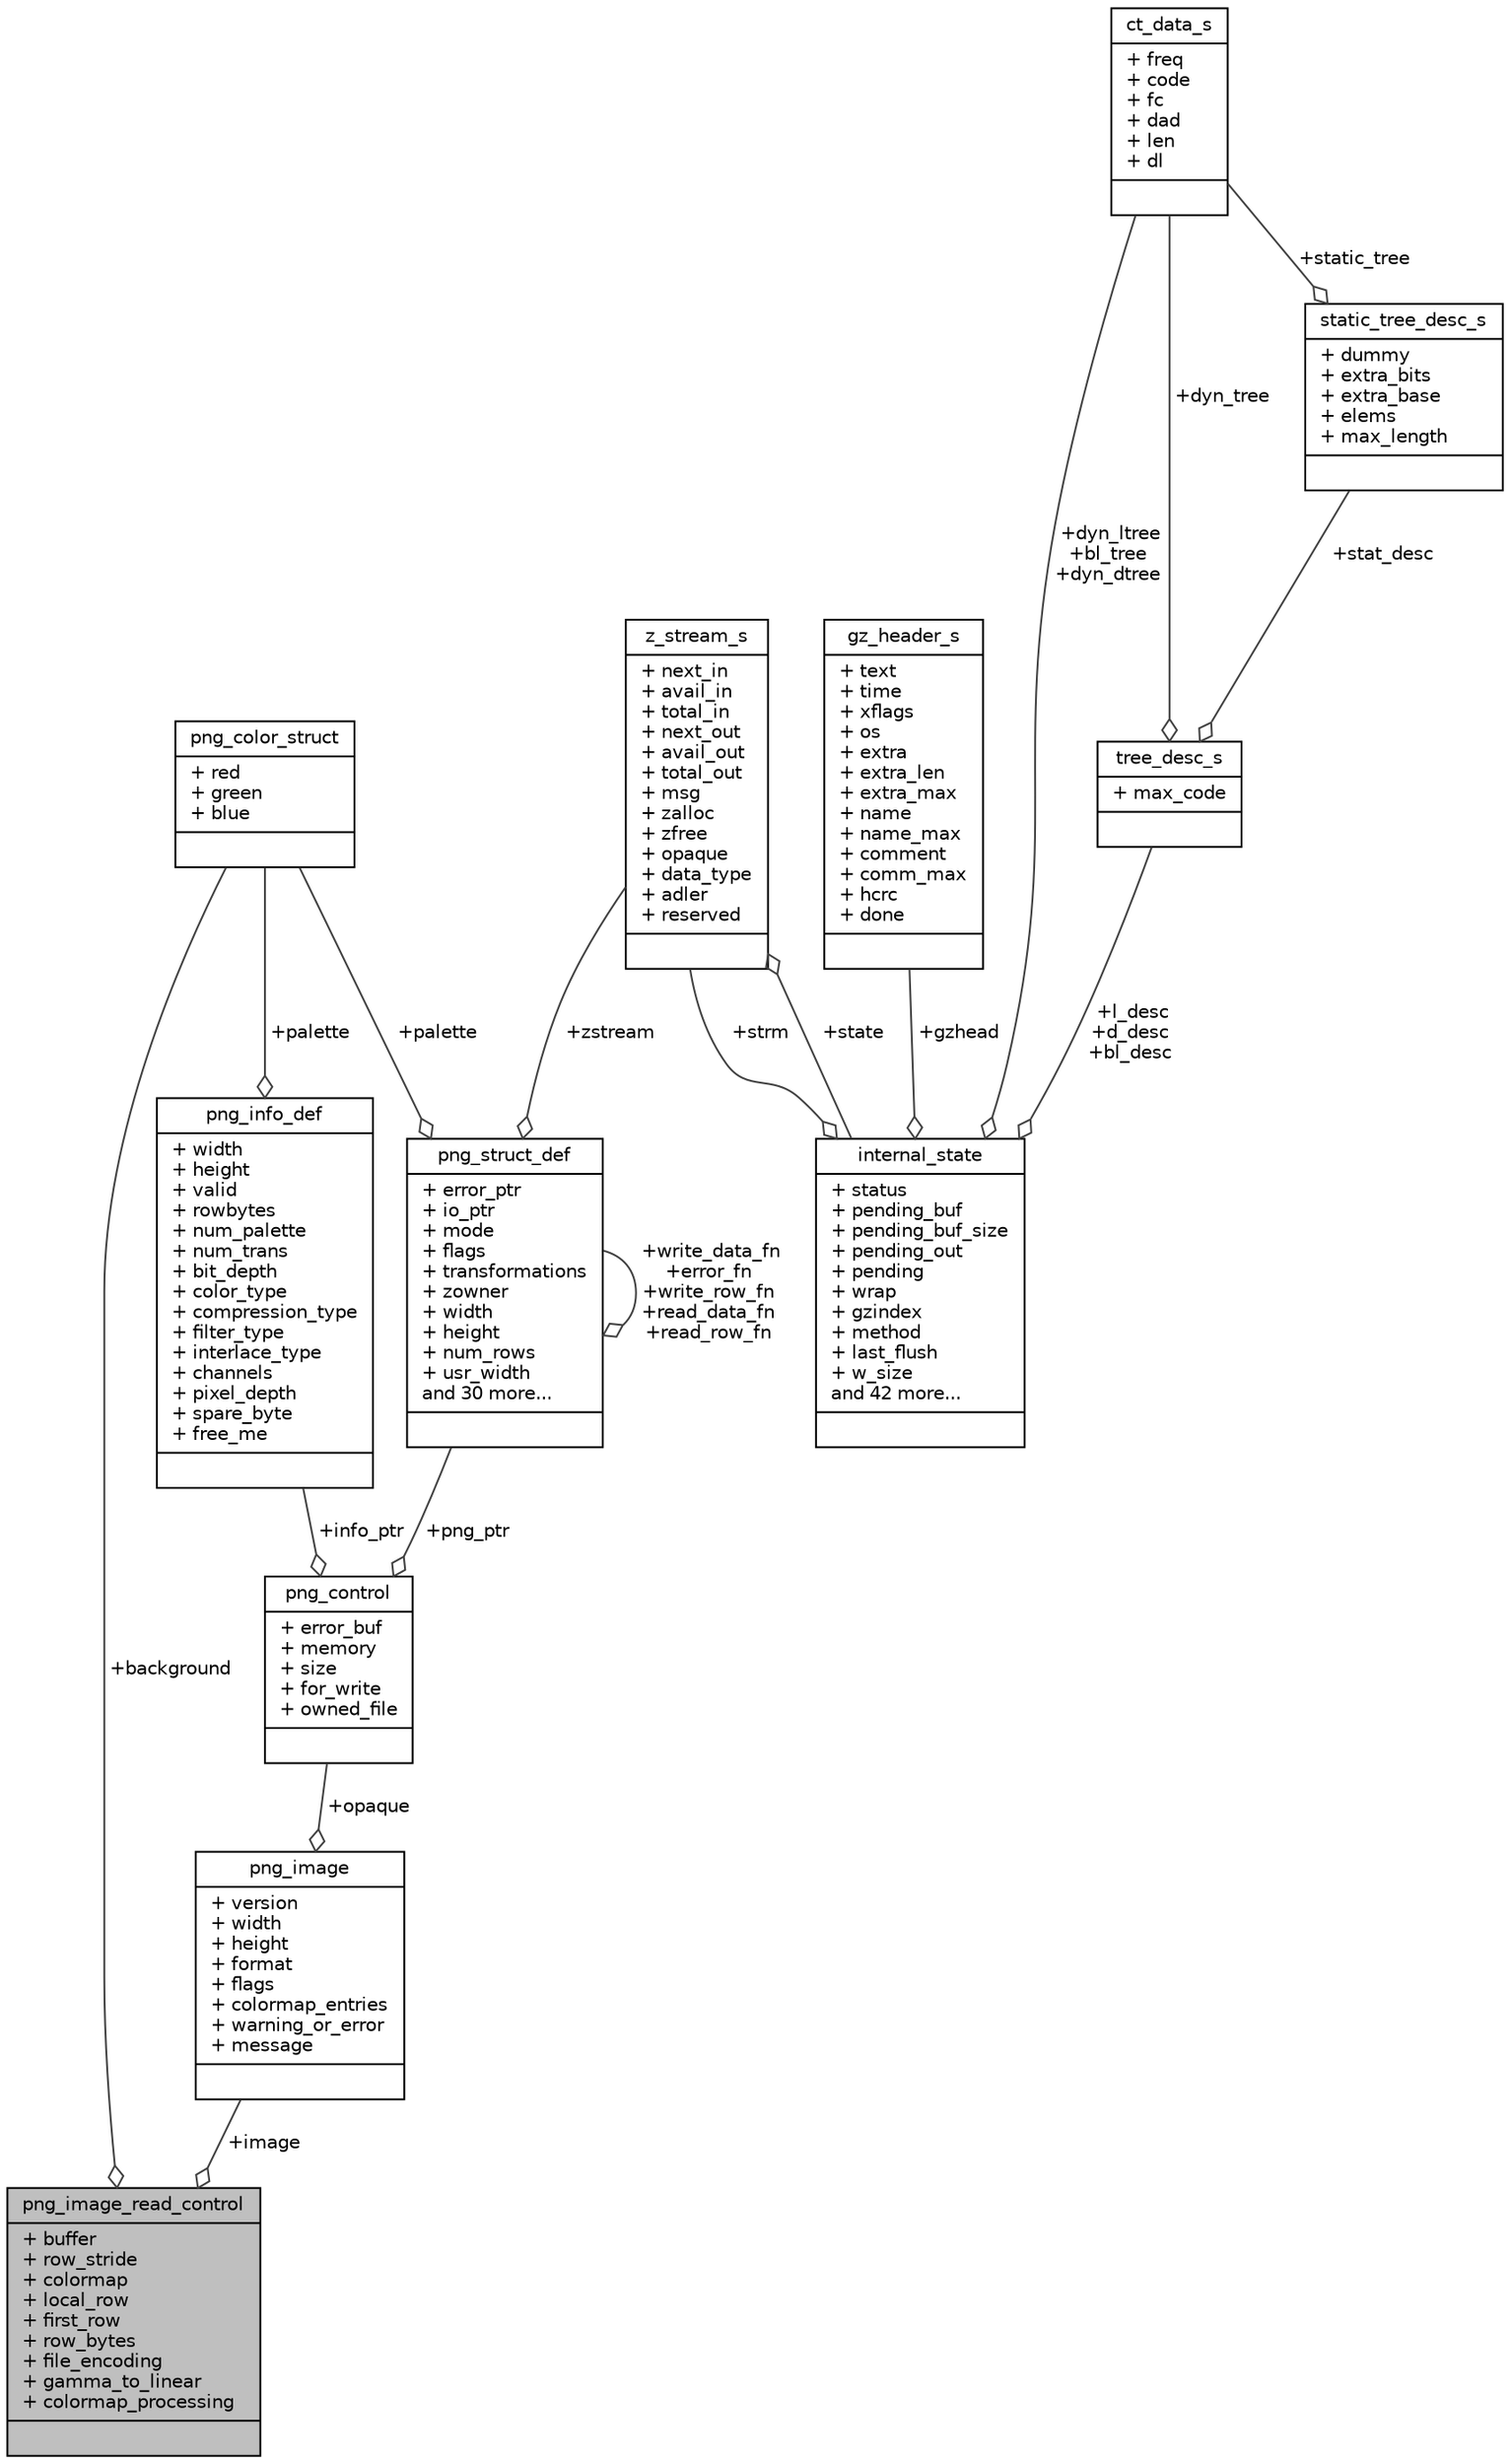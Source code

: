 digraph "png_image_read_control"
{
 // INTERACTIVE_SVG=YES
  edge [fontname="Helvetica",fontsize="10",labelfontname="Helvetica",labelfontsize="10"];
  node [fontname="Helvetica",fontsize="10",shape=record];
  Node1 [label="{png_image_read_control\n|+ buffer\l+ row_stride\l+ colormap\l+ local_row\l+ first_row\l+ row_bytes\l+ file_encoding\l+ gamma_to_linear\l+ colormap_processing\l|}",height=0.2,width=0.4,color="black", fillcolor="grey75", style="filled", fontcolor="black"];
  Node2 -> Node1 [color="grey25",fontsize="10",style="solid",label=" +background" ,arrowhead="odiamond",fontname="Helvetica"];
  Node2 [label="{png_color_struct\n|+ red\l+ green\l+ blue\l|}",height=0.2,width=0.4,color="black", fillcolor="white", style="filled",URL="$structpng__color__struct.html"];
  Node3 -> Node1 [color="grey25",fontsize="10",style="solid",label=" +image" ,arrowhead="odiamond",fontname="Helvetica"];
  Node3 [label="{png_image\n|+ version\l+ width\l+ height\l+ format\l+ flags\l+ colormap_entries\l+ warning_or_error\l+ message\l|}",height=0.2,width=0.4,color="black", fillcolor="white", style="filled",URL="$structpng__image.html"];
  Node4 -> Node3 [color="grey25",fontsize="10",style="solid",label=" +opaque" ,arrowhead="odiamond",fontname="Helvetica"];
  Node4 [label="{png_control\n|+ error_buf\l+ memory\l+ size\l+ for_write\l+ owned_file\l|}",height=0.2,width=0.4,color="black", fillcolor="white", style="filled",URL="$structpng__control.html"];
  Node5 -> Node4 [color="grey25",fontsize="10",style="solid",label=" +info_ptr" ,arrowhead="odiamond",fontname="Helvetica"];
  Node5 [label="{png_info_def\n|+ width\l+ height\l+ valid\l+ rowbytes\l+ num_palette\l+ num_trans\l+ bit_depth\l+ color_type\l+ compression_type\l+ filter_type\l+ interlace_type\l+ channels\l+ pixel_depth\l+ spare_byte\l+ free_me\l|}",height=0.2,width=0.4,color="black", fillcolor="white", style="filled",URL="$structpng__info__def.html"];
  Node2 -> Node5 [color="grey25",fontsize="10",style="solid",label=" +palette" ,arrowhead="odiamond",fontname="Helvetica"];
  Node6 -> Node4 [color="grey25",fontsize="10",style="solid",label=" +png_ptr" ,arrowhead="odiamond",fontname="Helvetica"];
  Node6 [label="{png_struct_def\n|+ error_ptr\l+ io_ptr\l+ mode\l+ flags\l+ transformations\l+ zowner\l+ width\l+ height\l+ num_rows\l+ usr_width\land 30 more...\l|}",height=0.2,width=0.4,color="black", fillcolor="white", style="filled",URL="$structpng__struct__def.html"];
  Node2 -> Node6 [color="grey25",fontsize="10",style="solid",label=" +palette" ,arrowhead="odiamond",fontname="Helvetica"];
  Node7 -> Node6 [color="grey25",fontsize="10",style="solid",label=" +zstream" ,arrowhead="odiamond",fontname="Helvetica"];
  Node7 [label="{z_stream_s\n|+ next_in\l+ avail_in\l+ total_in\l+ next_out\l+ avail_out\l+ total_out\l+ msg\l+ zalloc\l+ zfree\l+ opaque\l+ data_type\l+ adler\l+ reserved\l|}",height=0.2,width=0.4,color="black", fillcolor="white", style="filled",URL="$structz__stream__s.html"];
  Node8 -> Node7 [color="grey25",fontsize="10",style="solid",label=" +state" ,arrowhead="odiamond",fontname="Helvetica"];
  Node8 [label="{internal_state\n|+ status\l+ pending_buf\l+ pending_buf_size\l+ pending_out\l+ pending\l+ wrap\l+ gzindex\l+ method\l+ last_flush\l+ w_size\land 42 more...\l|}",height=0.2,width=0.4,color="black", fillcolor="white", style="filled",URL="$structinternal__state.html"];
  Node9 -> Node8 [color="grey25",fontsize="10",style="solid",label=" +gzhead" ,arrowhead="odiamond",fontname="Helvetica"];
  Node9 [label="{gz_header_s\n|+ text\l+ time\l+ xflags\l+ os\l+ extra\l+ extra_len\l+ extra_max\l+ name\l+ name_max\l+ comment\l+ comm_max\l+ hcrc\l+ done\l|}",height=0.2,width=0.4,color="black", fillcolor="white", style="filled",URL="$structgz__header__s.html"];
  Node10 -> Node8 [color="grey25",fontsize="10",style="solid",label=" +l_desc\n+d_desc\n+bl_desc" ,arrowhead="odiamond",fontname="Helvetica"];
  Node10 [label="{tree_desc_s\n|+ max_code\l|}",height=0.2,width=0.4,color="black", fillcolor="white", style="filled",URL="$structtree__desc__s.html"];
  Node11 -> Node10 [color="grey25",fontsize="10",style="solid",label=" +stat_desc" ,arrowhead="odiamond",fontname="Helvetica"];
  Node11 [label="{static_tree_desc_s\n|+ dummy\l+ extra_bits\l+ extra_base\l+ elems\l+ max_length\l|}",height=0.2,width=0.4,color="black", fillcolor="white", style="filled",URL="$structstatic__tree__desc__s.html"];
  Node12 -> Node11 [color="grey25",fontsize="10",style="solid",label=" +static_tree" ,arrowhead="odiamond",fontname="Helvetica"];
  Node12 [label="{ct_data_s\n|+ freq\l+ code\l+ fc\l+ dad\l+ len\l+ dl\l|}",height=0.2,width=0.4,color="black", fillcolor="white", style="filled",URL="$structct__data__s.html"];
  Node12 -> Node10 [color="grey25",fontsize="10",style="solid",label=" +dyn_tree" ,arrowhead="odiamond",fontname="Helvetica"];
  Node7 -> Node8 [color="grey25",fontsize="10",style="solid",label=" +strm" ,arrowhead="odiamond",fontname="Helvetica"];
  Node12 -> Node8 [color="grey25",fontsize="10",style="solid",label=" +dyn_ltree\n+bl_tree\n+dyn_dtree" ,arrowhead="odiamond",fontname="Helvetica"];
  Node6 -> Node6 [color="grey25",fontsize="10",style="solid",label=" +write_data_fn\n+error_fn\n+write_row_fn\n+read_data_fn\n+read_row_fn" ,arrowhead="odiamond",fontname="Helvetica"];
}
